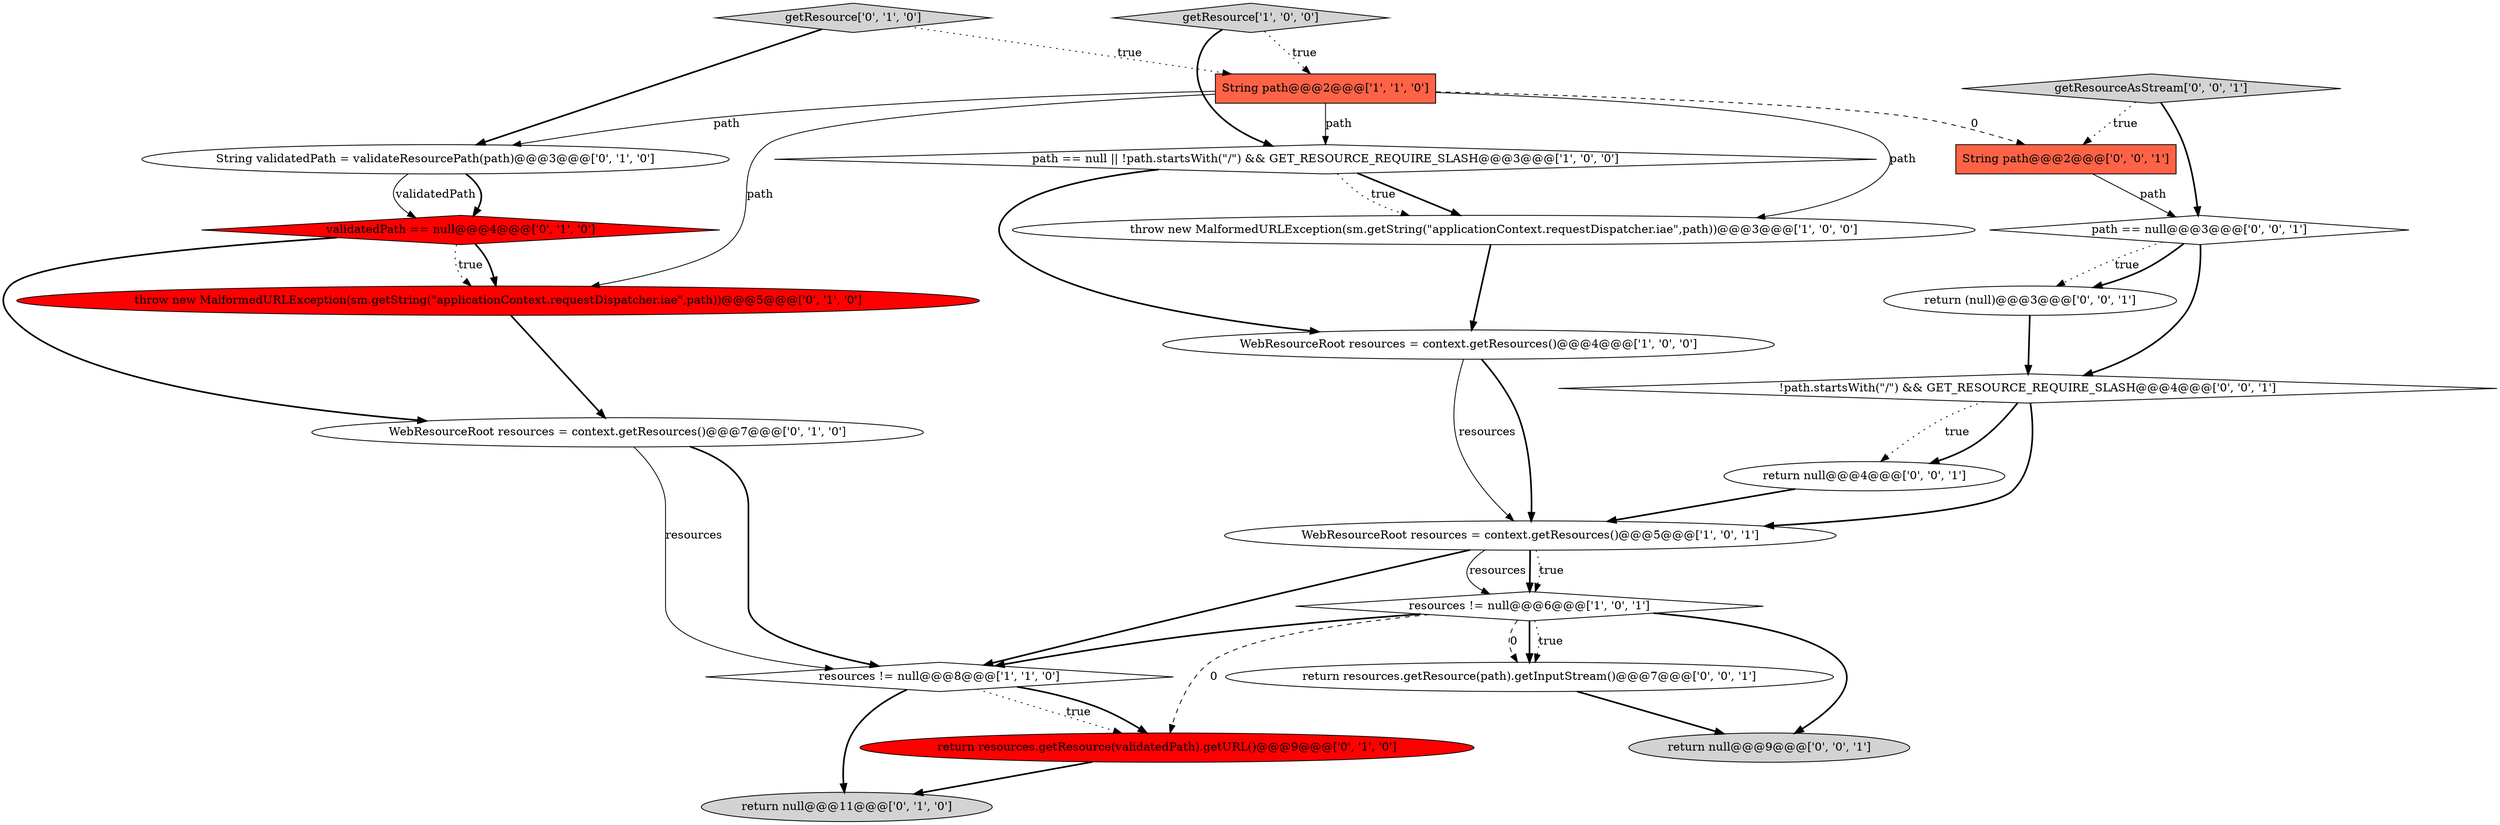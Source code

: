 digraph {
8 [style = filled, label = "throw new MalformedURLException(sm.getString(\"applicationContext.requestDispatcher.iae\",path))@@@5@@@['0', '1', '0']", fillcolor = red, shape = ellipse image = "AAA1AAABBB2BBB"];
10 [style = filled, label = "getResource['0', '1', '0']", fillcolor = lightgray, shape = diamond image = "AAA0AAABBB2BBB"];
9 [style = filled, label = "String validatedPath = validateResourcePath(path)@@@3@@@['0', '1', '0']", fillcolor = white, shape = ellipse image = "AAA0AAABBB2BBB"];
16 [style = filled, label = "String path@@@2@@@['0', '0', '1']", fillcolor = tomato, shape = box image = "AAA0AAABBB3BBB"];
18 [style = filled, label = "return resources.getResource(path).getInputStream()@@@7@@@['0', '0', '1']", fillcolor = white, shape = ellipse image = "AAA0AAABBB3BBB"];
13 [style = filled, label = "return resources.getResource(validatedPath).getURL()@@@9@@@['0', '1', '0']", fillcolor = red, shape = ellipse image = "AAA1AAABBB2BBB"];
19 [style = filled, label = "path == null@@@3@@@['0', '0', '1']", fillcolor = white, shape = diamond image = "AAA0AAABBB3BBB"];
12 [style = filled, label = "return null@@@11@@@['0', '1', '0']", fillcolor = lightgray, shape = ellipse image = "AAA0AAABBB2BBB"];
1 [style = filled, label = "String path@@@2@@@['1', '1', '0']", fillcolor = tomato, shape = box image = "AAA0AAABBB1BBB"];
11 [style = filled, label = "validatedPath == null@@@4@@@['0', '1', '0']", fillcolor = red, shape = diamond image = "AAA1AAABBB2BBB"];
6 [style = filled, label = "resources != null@@@8@@@['1', '1', '0']", fillcolor = white, shape = diamond image = "AAA0AAABBB1BBB"];
17 [style = filled, label = "getResourceAsStream['0', '0', '1']", fillcolor = lightgray, shape = diamond image = "AAA0AAABBB3BBB"];
21 [style = filled, label = "return null@@@4@@@['0', '0', '1']", fillcolor = white, shape = ellipse image = "AAA0AAABBB3BBB"];
3 [style = filled, label = "resources != null@@@6@@@['1', '0', '1']", fillcolor = white, shape = diamond image = "AAA0AAABBB1BBB"];
22 [style = filled, label = "!path.startsWith(\"/\") && GET_RESOURCE_REQUIRE_SLASH@@@4@@@['0', '0', '1']", fillcolor = white, shape = diamond image = "AAA0AAABBB3BBB"];
4 [style = filled, label = "throw new MalformedURLException(sm.getString(\"applicationContext.requestDispatcher.iae\",path))@@@3@@@['1', '0', '0']", fillcolor = white, shape = ellipse image = "AAA0AAABBB1BBB"];
15 [style = filled, label = "return null@@@9@@@['0', '0', '1']", fillcolor = lightgray, shape = ellipse image = "AAA0AAABBB3BBB"];
5 [style = filled, label = "WebResourceRoot resources = context.getResources()@@@5@@@['1', '0', '1']", fillcolor = white, shape = ellipse image = "AAA0AAABBB1BBB"];
7 [style = filled, label = "WebResourceRoot resources = context.getResources()@@@4@@@['1', '0', '0']", fillcolor = white, shape = ellipse image = "AAA0AAABBB1BBB"];
2 [style = filled, label = "path == null || !path.startsWith(\"/\") && GET_RESOURCE_REQUIRE_SLASH@@@3@@@['1', '0', '0']", fillcolor = white, shape = diamond image = "AAA0AAABBB1BBB"];
0 [style = filled, label = "getResource['1', '0', '0']", fillcolor = lightgray, shape = diamond image = "AAA0AAABBB1BBB"];
20 [style = filled, label = "return (null)@@@3@@@['0', '0', '1']", fillcolor = white, shape = ellipse image = "AAA0AAABBB3BBB"];
14 [style = filled, label = "WebResourceRoot resources = context.getResources()@@@7@@@['0', '1', '0']", fillcolor = white, shape = ellipse image = "AAA0AAABBB2BBB"];
22->21 [style = dotted, label="true"];
5->3 [style = bold, label=""];
16->19 [style = solid, label="path"];
9->11 [style = bold, label=""];
11->14 [style = bold, label=""];
1->2 [style = solid, label="path"];
19->20 [style = dotted, label="true"];
19->20 [style = bold, label=""];
6->13 [style = dotted, label="true"];
3->18 [style = dashed, label="0"];
0->2 [style = bold, label=""];
18->15 [style = bold, label=""];
22->21 [style = bold, label=""];
8->14 [style = bold, label=""];
3->6 [style = bold, label=""];
1->9 [style = solid, label="path"];
3->15 [style = bold, label=""];
5->3 [style = dotted, label="true"];
14->6 [style = solid, label="resources"];
3->13 [style = dashed, label="0"];
1->8 [style = solid, label="path"];
2->4 [style = bold, label=""];
1->4 [style = solid, label="path"];
22->5 [style = bold, label=""];
17->19 [style = bold, label=""];
4->7 [style = bold, label=""];
20->22 [style = bold, label=""];
3->18 [style = bold, label=""];
17->16 [style = dotted, label="true"];
21->5 [style = bold, label=""];
7->5 [style = bold, label=""];
13->12 [style = bold, label=""];
5->6 [style = bold, label=""];
5->3 [style = solid, label="resources"];
1->16 [style = dashed, label="0"];
3->18 [style = dotted, label="true"];
6->13 [style = bold, label=""];
2->4 [style = dotted, label="true"];
9->11 [style = solid, label="validatedPath"];
11->8 [style = bold, label=""];
11->8 [style = dotted, label="true"];
10->9 [style = bold, label=""];
10->1 [style = dotted, label="true"];
2->7 [style = bold, label=""];
19->22 [style = bold, label=""];
14->6 [style = bold, label=""];
0->1 [style = dotted, label="true"];
7->5 [style = solid, label="resources"];
6->12 [style = bold, label=""];
}
